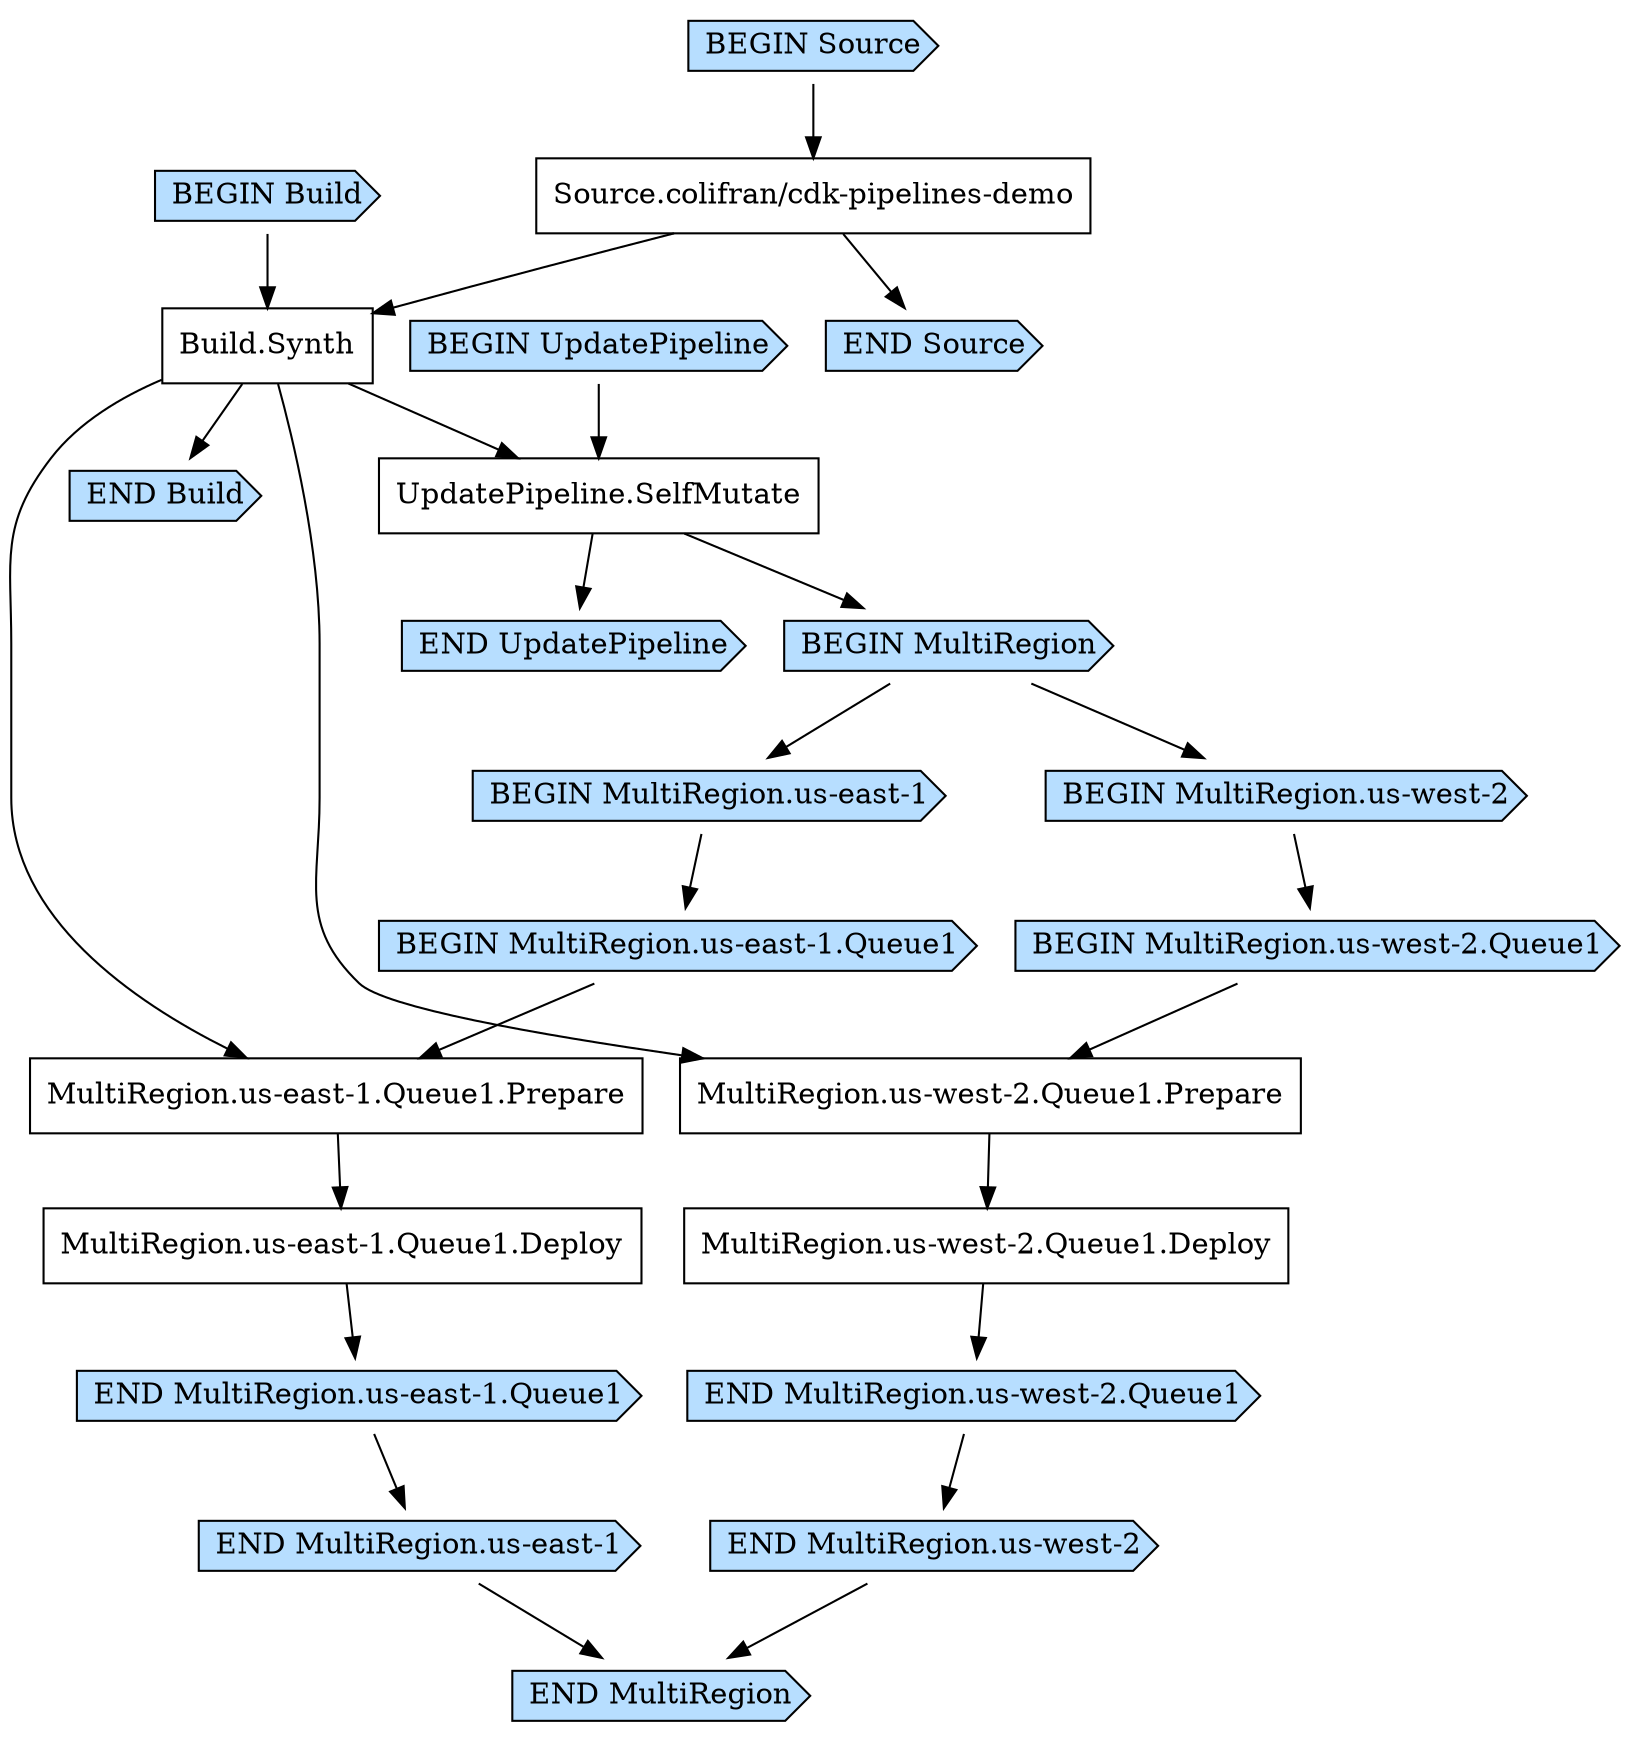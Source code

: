digraph G {
  # Arrows represent an "unlocks" relationship (opposite of dependency). So chosen
  # because the layout looks more natural that way.
  # To represent subgraph dependencies, subgraphs are represented by BEGIN/END nodes.
  # To render: `dot -Tsvg PipelineStackPipeline9DB740AF.dot > graph.svg`, open in a browser.
  node [shape="box"];
"BEGIN Build" [shape="cds", style="filled", fillcolor="#b7deff"];
"END Build" [shape="cds", style="filled", fillcolor="#b7deff"];
"Build.Synth";
"Source.colifran/cdk-pipelines-demo" -> "Build.Synth";
"BEGIN Build" -> "Build.Synth";
"Build.Synth" -> "END Build";
"BEGIN UpdatePipeline" [shape="cds", style="filled", fillcolor="#b7deff"];
"END UpdatePipeline" [shape="cds", style="filled", fillcolor="#b7deff"];
"UpdatePipeline.SelfMutate";
"Build.Synth" -> "UpdatePipeline.SelfMutate";
"BEGIN UpdatePipeline" -> "UpdatePipeline.SelfMutate";
"UpdatePipeline.SelfMutate" -> "END UpdatePipeline";
"BEGIN MultiRegion" [shape="cds", style="filled", fillcolor="#b7deff"];
"END MultiRegion" [shape="cds", style="filled", fillcolor="#b7deff"];
"UpdatePipeline.SelfMutate" -> "BEGIN MultiRegion";
"BEGIN MultiRegion.us-east-1" [shape="cds", style="filled", fillcolor="#b7deff"];
"END MultiRegion.us-east-1" [shape="cds", style="filled", fillcolor="#b7deff"];
"BEGIN MultiRegion.us-east-1.Queue1" [shape="cds", style="filled", fillcolor="#b7deff"];
"END MultiRegion.us-east-1.Queue1" [shape="cds", style="filled", fillcolor="#b7deff"];
"MultiRegion.us-east-1.Queue1.Deploy";
"MultiRegion.us-east-1.Queue1.Prepare" -> "MultiRegion.us-east-1.Queue1.Deploy";
"MultiRegion.us-east-1.Queue1.Prepare";
"Build.Synth" -> "MultiRegion.us-east-1.Queue1.Prepare";
"BEGIN MultiRegion.us-east-1.Queue1" -> "MultiRegion.us-east-1.Queue1.Prepare";
"MultiRegion.us-east-1.Queue1.Deploy" -> "END MultiRegion.us-east-1.Queue1";
"BEGIN MultiRegion.us-east-1" -> "BEGIN MultiRegion.us-east-1.Queue1";
"END MultiRegion.us-east-1.Queue1" -> "END MultiRegion.us-east-1";
"BEGIN MultiRegion.us-west-2" [shape="cds", style="filled", fillcolor="#b7deff"];
"END MultiRegion.us-west-2" [shape="cds", style="filled", fillcolor="#b7deff"];
"BEGIN MultiRegion.us-west-2.Queue1" [shape="cds", style="filled", fillcolor="#b7deff"];
"END MultiRegion.us-west-2.Queue1" [shape="cds", style="filled", fillcolor="#b7deff"];
"MultiRegion.us-west-2.Queue1.Deploy";
"MultiRegion.us-west-2.Queue1.Prepare" -> "MultiRegion.us-west-2.Queue1.Deploy";
"MultiRegion.us-west-2.Queue1.Prepare";
"Build.Synth" -> "MultiRegion.us-west-2.Queue1.Prepare";
"BEGIN MultiRegion.us-west-2.Queue1" -> "MultiRegion.us-west-2.Queue1.Prepare";
"MultiRegion.us-west-2.Queue1.Deploy" -> "END MultiRegion.us-west-2.Queue1";
"BEGIN MultiRegion.us-west-2" -> "BEGIN MultiRegion.us-west-2.Queue1";
"END MultiRegion.us-west-2.Queue1" -> "END MultiRegion.us-west-2";
"BEGIN MultiRegion" -> "BEGIN MultiRegion.us-east-1";
"BEGIN MultiRegion" -> "BEGIN MultiRegion.us-west-2";
"END MultiRegion.us-east-1" -> "END MultiRegion";
"END MultiRegion.us-west-2" -> "END MultiRegion";
"BEGIN Source" [shape="cds", style="filled", fillcolor="#b7deff"];
"END Source" [shape="cds", style="filled", fillcolor="#b7deff"];
"Source.colifran/cdk-pipelines-demo";
"BEGIN Source" -> "Source.colifran/cdk-pipelines-demo";
"Source.colifran/cdk-pipelines-demo" -> "END Source";
}